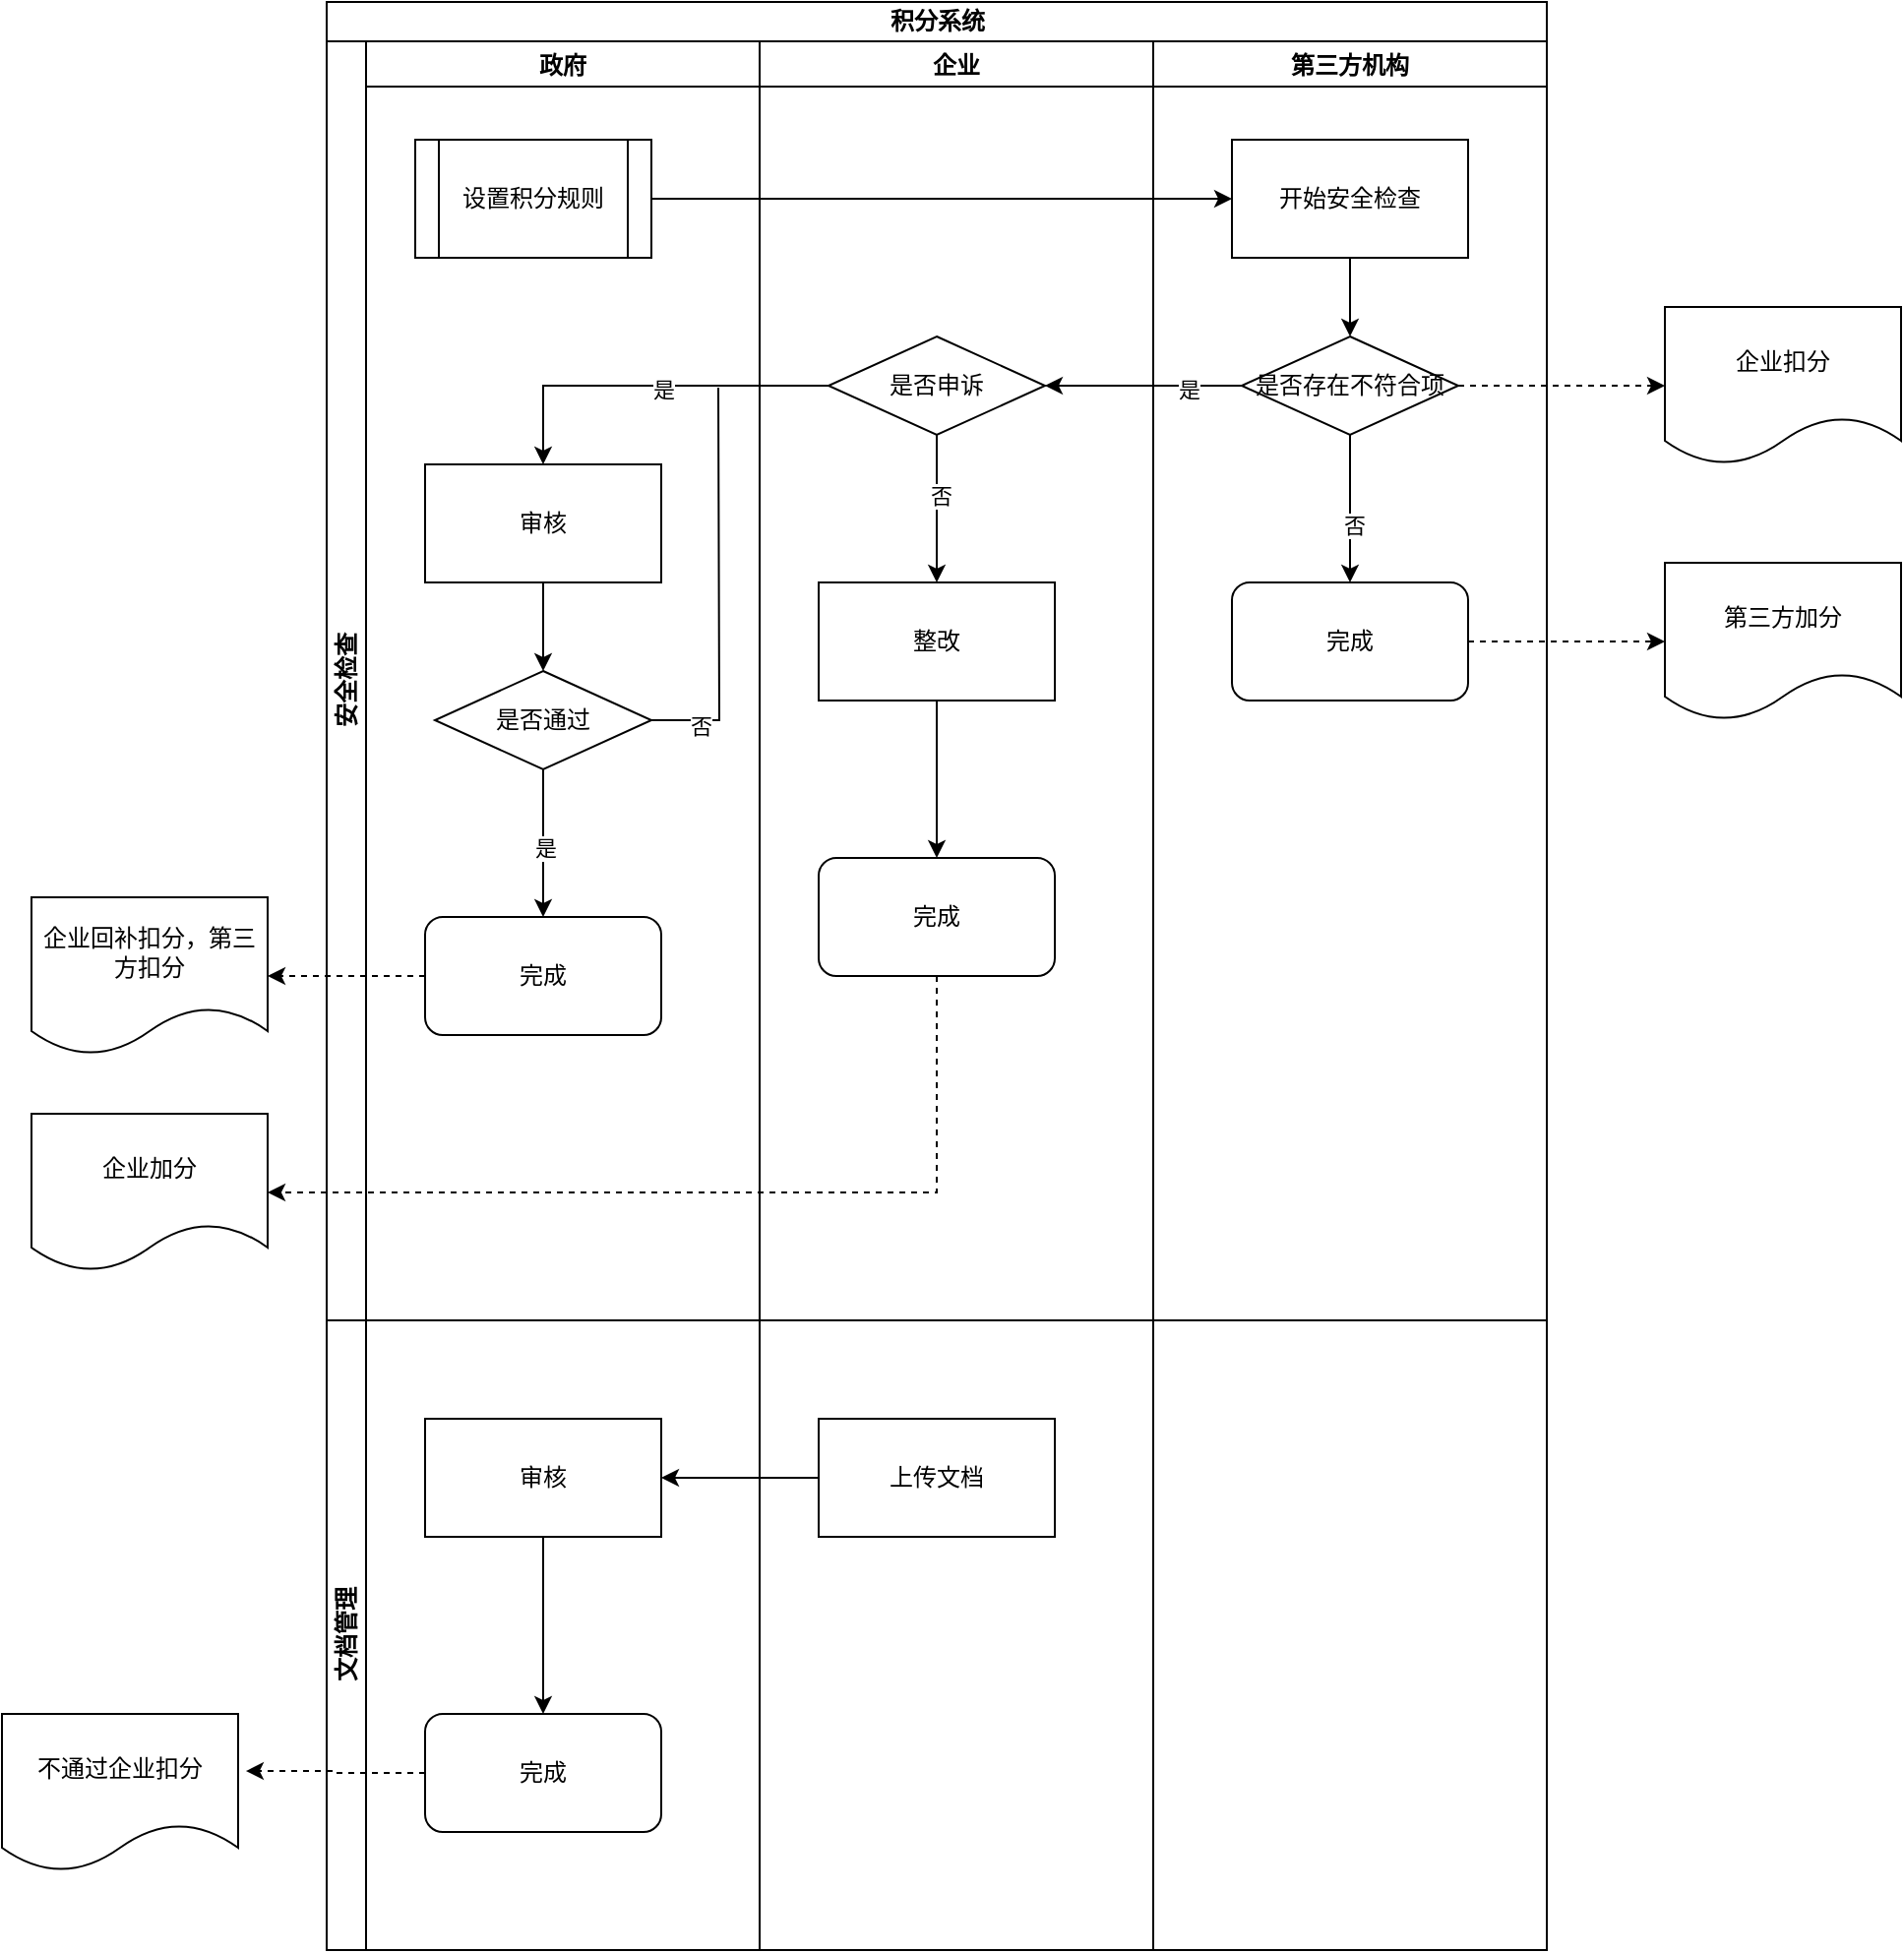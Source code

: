 <mxfile version="21.1.5" type="github">
  <diagram id="C5RBs43oDa-KdzZeNtuy" name="Page-1">
    <mxGraphModel dx="1434" dy="796" grid="1" gridSize="10" guides="1" tooltips="1" connect="1" arrows="1" fold="1" page="1" pageScale="1" pageWidth="827" pageHeight="1169" math="0" shadow="0">
      <root>
        <mxCell id="WIyWlLk6GJQsqaUBKTNV-0" />
        <mxCell id="WIyWlLk6GJQsqaUBKTNV-1" parent="WIyWlLk6GJQsqaUBKTNV-0" />
        <mxCell id="vo5_xbkKXeh1uVnPVetr-8" value="积分系统" style="swimlane;childLayout=stackLayout;resizeParent=1;resizeParentMax=0;horizontal=1;startSize=20;horizontalStack=0;html=1;" parent="WIyWlLk6GJQsqaUBKTNV-1" vertex="1">
          <mxGeometry x="170" y="20" width="620" height="990" as="geometry" />
        </mxCell>
        <mxCell id="vo5_xbkKXeh1uVnPVetr-9" value="安全检查" style="swimlane;startSize=20;horizontal=0;html=1;" parent="vo5_xbkKXeh1uVnPVetr-8" vertex="1">
          <mxGeometry y="20" width="620" height="650" as="geometry" />
        </mxCell>
        <mxCell id="vo5_xbkKXeh1uVnPVetr-12" value="政府" style="swimlane;startSize=23;" parent="vo5_xbkKXeh1uVnPVetr-9" vertex="1">
          <mxGeometry x="20" width="200" height="650" as="geometry" />
        </mxCell>
        <mxCell id="vo5_xbkKXeh1uVnPVetr-37" value="" style="edgeStyle=orthogonalEdgeStyle;rounded=0;orthogonalLoop=1;jettySize=auto;html=1;" parent="vo5_xbkKXeh1uVnPVetr-12" source="vo5_xbkKXeh1uVnPVetr-35" target="vo5_xbkKXeh1uVnPVetr-29" edge="1">
          <mxGeometry relative="1" as="geometry" />
        </mxCell>
        <mxCell id="vo5_xbkKXeh1uVnPVetr-35" value="审核" style="whiteSpace=wrap;html=1;" parent="vo5_xbkKXeh1uVnPVetr-12" vertex="1">
          <mxGeometry x="30" y="215" width="120" height="60" as="geometry" />
        </mxCell>
        <mxCell id="vo5_xbkKXeh1uVnPVetr-39" value="" style="edgeStyle=orthogonalEdgeStyle;rounded=0;orthogonalLoop=1;jettySize=auto;html=1;" parent="vo5_xbkKXeh1uVnPVetr-12" source="vo5_xbkKXeh1uVnPVetr-29" target="vo5_xbkKXeh1uVnPVetr-38" edge="1">
          <mxGeometry relative="1" as="geometry" />
        </mxCell>
        <mxCell id="vo5_xbkKXeh1uVnPVetr-53" value="是" style="edgeLabel;html=1;align=center;verticalAlign=middle;resizable=0;points=[];" parent="vo5_xbkKXeh1uVnPVetr-39" vertex="1" connectable="0">
          <mxGeometry x="0.067" y="1" relative="1" as="geometry">
            <mxPoint as="offset" />
          </mxGeometry>
        </mxCell>
        <mxCell id="vo5_xbkKXeh1uVnPVetr-44" style="rounded=0;orthogonalLoop=1;jettySize=auto;html=1;edgeStyle=orthogonalEdgeStyle;strokeColor=default;endArrow=none;endFill=0;" parent="vo5_xbkKXeh1uVnPVetr-12" source="vo5_xbkKXeh1uVnPVetr-29" edge="1">
          <mxGeometry relative="1" as="geometry">
            <mxPoint x="179" y="176" as="targetPoint" />
          </mxGeometry>
        </mxCell>
        <mxCell id="vo5_xbkKXeh1uVnPVetr-52" value="否" style="edgeLabel;html=1;align=center;verticalAlign=middle;resizable=0;points=[];" parent="vo5_xbkKXeh1uVnPVetr-44" vertex="1" connectable="0">
          <mxGeometry x="-0.754" y="-3" relative="1" as="geometry">
            <mxPoint as="offset" />
          </mxGeometry>
        </mxCell>
        <mxCell id="vo5_xbkKXeh1uVnPVetr-29" value="是否通过" style="rhombus;whiteSpace=wrap;html=1;" parent="vo5_xbkKXeh1uVnPVetr-12" vertex="1">
          <mxGeometry x="35" y="320" width="110" height="50" as="geometry" />
        </mxCell>
        <mxCell id="vo5_xbkKXeh1uVnPVetr-38" value="完成" style="rounded=1;whiteSpace=wrap;html=1;" parent="vo5_xbkKXeh1uVnPVetr-12" vertex="1">
          <mxGeometry x="30" y="445" width="120" height="60" as="geometry" />
        </mxCell>
        <mxCell id="vo5_xbkKXeh1uVnPVetr-21" value="设置积分规则" style="shape=process;whiteSpace=wrap;html=1;backgroundOutline=1;" parent="vo5_xbkKXeh1uVnPVetr-12" vertex="1">
          <mxGeometry x="25" y="50" width="120" height="60" as="geometry" />
        </mxCell>
        <mxCell id="vo5_xbkKXeh1uVnPVetr-13" value="企业" style="swimlane;" parent="vo5_xbkKXeh1uVnPVetr-9" vertex="1">
          <mxGeometry x="220" width="200" height="650" as="geometry" />
        </mxCell>
        <mxCell id="vo5_xbkKXeh1uVnPVetr-30" value="是否申诉" style="rhombus;whiteSpace=wrap;html=1;" parent="vo5_xbkKXeh1uVnPVetr-13" vertex="1">
          <mxGeometry x="35" y="150" width="110" height="50" as="geometry" />
        </mxCell>
        <mxCell id="vo5_xbkKXeh1uVnPVetr-31" value="整改" style="whiteSpace=wrap;html=1;" parent="vo5_xbkKXeh1uVnPVetr-13" vertex="1">
          <mxGeometry x="30" y="275" width="120" height="60" as="geometry" />
        </mxCell>
        <mxCell id="vo5_xbkKXeh1uVnPVetr-32" value="" style="edgeStyle=orthogonalEdgeStyle;rounded=0;orthogonalLoop=1;jettySize=auto;html=1;" parent="vo5_xbkKXeh1uVnPVetr-13" source="vo5_xbkKXeh1uVnPVetr-30" target="vo5_xbkKXeh1uVnPVetr-31" edge="1">
          <mxGeometry relative="1" as="geometry" />
        </mxCell>
        <mxCell id="vo5_xbkKXeh1uVnPVetr-50" value="否" style="edgeLabel;html=1;align=center;verticalAlign=middle;resizable=0;points=[];" parent="vo5_xbkKXeh1uVnPVetr-32" vertex="1" connectable="0">
          <mxGeometry x="-0.173" y="2" relative="1" as="geometry">
            <mxPoint as="offset" />
          </mxGeometry>
        </mxCell>
        <mxCell id="vo5_xbkKXeh1uVnPVetr-33" value="完成" style="rounded=1;whiteSpace=wrap;html=1;" parent="vo5_xbkKXeh1uVnPVetr-13" vertex="1">
          <mxGeometry x="30" y="415" width="120" height="60" as="geometry" />
        </mxCell>
        <mxCell id="vo5_xbkKXeh1uVnPVetr-34" value="" style="edgeStyle=orthogonalEdgeStyle;rounded=0;orthogonalLoop=1;jettySize=auto;html=1;" parent="vo5_xbkKXeh1uVnPVetr-13" source="vo5_xbkKXeh1uVnPVetr-31" target="vo5_xbkKXeh1uVnPVetr-33" edge="1">
          <mxGeometry relative="1" as="geometry" />
        </mxCell>
        <mxCell id="vo5_xbkKXeh1uVnPVetr-18" value="第三方机构" style="swimlane;" parent="vo5_xbkKXeh1uVnPVetr-9" vertex="1">
          <mxGeometry x="420" width="200" height="650" as="geometry" />
        </mxCell>
        <mxCell id="vo5_xbkKXeh1uVnPVetr-42" value="" style="edgeStyle=orthogonalEdgeStyle;rounded=0;orthogonalLoop=1;jettySize=auto;html=1;" parent="vo5_xbkKXeh1uVnPVetr-18" source="vo5_xbkKXeh1uVnPVetr-22" target="vo5_xbkKXeh1uVnPVetr-41" edge="1">
          <mxGeometry relative="1" as="geometry" />
        </mxCell>
        <mxCell id="vo5_xbkKXeh1uVnPVetr-48" value="否" style="edgeLabel;html=1;align=center;verticalAlign=middle;resizable=0;points=[];" parent="vo5_xbkKXeh1uVnPVetr-42" vertex="1" connectable="0">
          <mxGeometry x="0.227" y="2" relative="1" as="geometry">
            <mxPoint as="offset" />
          </mxGeometry>
        </mxCell>
        <mxCell id="vo5_xbkKXeh1uVnPVetr-22" value="是否存在不符合项" style="rhombus;whiteSpace=wrap;html=1;" parent="vo5_xbkKXeh1uVnPVetr-18" vertex="1">
          <mxGeometry x="45" y="150" width="110" height="50" as="geometry" />
        </mxCell>
        <mxCell id="vo5_xbkKXeh1uVnPVetr-23" value="" style="edgeStyle=orthogonalEdgeStyle;rounded=0;orthogonalLoop=1;jettySize=auto;html=1;" parent="vo5_xbkKXeh1uVnPVetr-18" source="vo5_xbkKXeh1uVnPVetr-20" target="vo5_xbkKXeh1uVnPVetr-22" edge="1">
          <mxGeometry relative="1" as="geometry" />
        </mxCell>
        <mxCell id="vo5_xbkKXeh1uVnPVetr-20" value="开始安全检查" style="whiteSpace=wrap;html=1;" parent="vo5_xbkKXeh1uVnPVetr-18" vertex="1">
          <mxGeometry x="40" y="50" width="120" height="60" as="geometry" />
        </mxCell>
        <mxCell id="vo5_xbkKXeh1uVnPVetr-41" value="完成" style="rounded=1;whiteSpace=wrap;html=1;" parent="vo5_xbkKXeh1uVnPVetr-18" vertex="1">
          <mxGeometry x="40" y="275" width="120" height="60" as="geometry" />
        </mxCell>
        <mxCell id="vo5_xbkKXeh1uVnPVetr-36" value="" style="edgeStyle=orthogonalEdgeStyle;rounded=0;orthogonalLoop=1;jettySize=auto;html=1;" parent="vo5_xbkKXeh1uVnPVetr-9" source="vo5_xbkKXeh1uVnPVetr-30" target="vo5_xbkKXeh1uVnPVetr-35" edge="1">
          <mxGeometry relative="1" as="geometry" />
        </mxCell>
        <mxCell id="vo5_xbkKXeh1uVnPVetr-51" value="是" style="edgeLabel;html=1;align=center;verticalAlign=middle;resizable=0;points=[];" parent="vo5_xbkKXeh1uVnPVetr-36" vertex="1" connectable="0">
          <mxGeometry x="-0.092" y="2" relative="1" as="geometry">
            <mxPoint as="offset" />
          </mxGeometry>
        </mxCell>
        <mxCell id="vo5_xbkKXeh1uVnPVetr-40" value="" style="edgeStyle=orthogonalEdgeStyle;rounded=0;orthogonalLoop=1;jettySize=auto;html=1;" parent="vo5_xbkKXeh1uVnPVetr-9" source="vo5_xbkKXeh1uVnPVetr-22" target="vo5_xbkKXeh1uVnPVetr-30" edge="1">
          <mxGeometry relative="1" as="geometry" />
        </mxCell>
        <mxCell id="vo5_xbkKXeh1uVnPVetr-49" value="是" style="edgeLabel;html=1;align=center;verticalAlign=middle;resizable=0;points=[];" parent="vo5_xbkKXeh1uVnPVetr-40" vertex="1" connectable="0">
          <mxGeometry x="-0.46" y="2" relative="1" as="geometry">
            <mxPoint as="offset" />
          </mxGeometry>
        </mxCell>
        <mxCell id="vo5_xbkKXeh1uVnPVetr-43" style="edgeStyle=orthogonalEdgeStyle;rounded=0;orthogonalLoop=1;jettySize=auto;html=1;entryX=0;entryY=0.5;entryDx=0;entryDy=0;" parent="vo5_xbkKXeh1uVnPVetr-9" source="vo5_xbkKXeh1uVnPVetr-21" target="vo5_xbkKXeh1uVnPVetr-20" edge="1">
          <mxGeometry relative="1" as="geometry" />
        </mxCell>
        <mxCell id="vo5_xbkKXeh1uVnPVetr-54" value="企业回补扣分，第三方扣分" style="shape=document;whiteSpace=wrap;html=1;boundedLbl=1;rounded=1;" parent="vo5_xbkKXeh1uVnPVetr-9" vertex="1">
          <mxGeometry x="-150" y="435" width="120" height="80" as="geometry" />
        </mxCell>
        <mxCell id="vo5_xbkKXeh1uVnPVetr-55" value="" style="edgeStyle=orthogonalEdgeStyle;rounded=0;orthogonalLoop=1;jettySize=auto;html=1;dashed=1;" parent="vo5_xbkKXeh1uVnPVetr-9" source="vo5_xbkKXeh1uVnPVetr-38" target="vo5_xbkKXeh1uVnPVetr-54" edge="1">
          <mxGeometry relative="1" as="geometry" />
        </mxCell>
        <mxCell id="vo5_xbkKXeh1uVnPVetr-10" value="文档管理" style="swimlane;startSize=20;horizontal=0;html=1;" parent="vo5_xbkKXeh1uVnPVetr-8" vertex="1">
          <mxGeometry y="670" width="620" height="320" as="geometry" />
        </mxCell>
        <mxCell id="vo5_xbkKXeh1uVnPVetr-74" value="" style="swimlane;startSize=0;" parent="vo5_xbkKXeh1uVnPVetr-10" vertex="1">
          <mxGeometry x="420" width="200" height="320" as="geometry" />
        </mxCell>
        <mxCell id="vo5_xbkKXeh1uVnPVetr-89" value="" style="edgeStyle=orthogonalEdgeStyle;rounded=0;orthogonalLoop=1;jettySize=auto;html=1;" parent="vo5_xbkKXeh1uVnPVetr-10" source="vo5_xbkKXeh1uVnPVetr-76" target="vo5_xbkKXeh1uVnPVetr-83" edge="1">
          <mxGeometry relative="1" as="geometry" />
        </mxCell>
        <mxCell id="vo5_xbkKXeh1uVnPVetr-76" value="审核" style="whiteSpace=wrap;html=1;" parent="vo5_xbkKXeh1uVnPVetr-10" vertex="1">
          <mxGeometry x="50" y="50" width="120" height="60" as="geometry" />
        </mxCell>
        <mxCell id="vo5_xbkKXeh1uVnPVetr-83" value="完成" style="rounded=1;whiteSpace=wrap;html=1;" parent="vo5_xbkKXeh1uVnPVetr-10" vertex="1">
          <mxGeometry x="50" y="200" width="120" height="60" as="geometry" />
        </mxCell>
        <mxCell id="vo5_xbkKXeh1uVnPVetr-68" value="" style="swimlane;startSize=0;" parent="vo5_xbkKXeh1uVnPVetr-10" vertex="1">
          <mxGeometry x="220" width="200" height="320" as="geometry" />
        </mxCell>
        <mxCell id="vo5_xbkKXeh1uVnPVetr-57" value="企业加分" style="shape=document;whiteSpace=wrap;html=1;boundedLbl=1;" parent="WIyWlLk6GJQsqaUBKTNV-1" vertex="1">
          <mxGeometry x="20" y="585" width="120" height="80" as="geometry" />
        </mxCell>
        <mxCell id="vo5_xbkKXeh1uVnPVetr-58" style="edgeStyle=orthogonalEdgeStyle;rounded=0;orthogonalLoop=1;jettySize=auto;html=1;entryX=1;entryY=0.5;entryDx=0;entryDy=0;dashed=1;" parent="WIyWlLk6GJQsqaUBKTNV-1" source="vo5_xbkKXeh1uVnPVetr-33" target="vo5_xbkKXeh1uVnPVetr-57" edge="1">
          <mxGeometry relative="1" as="geometry">
            <Array as="points">
              <mxPoint x="480" y="625" />
            </Array>
          </mxGeometry>
        </mxCell>
        <mxCell id="vo5_xbkKXeh1uVnPVetr-61" value="企业扣分" style="shape=document;whiteSpace=wrap;html=1;boundedLbl=1;" parent="WIyWlLk6GJQsqaUBKTNV-1" vertex="1">
          <mxGeometry x="850" y="175" width="120" height="80" as="geometry" />
        </mxCell>
        <mxCell id="vo5_xbkKXeh1uVnPVetr-62" style="edgeStyle=orthogonalEdgeStyle;rounded=0;orthogonalLoop=1;jettySize=auto;html=1;dashed=1;" parent="WIyWlLk6GJQsqaUBKTNV-1" source="vo5_xbkKXeh1uVnPVetr-22" target="vo5_xbkKXeh1uVnPVetr-61" edge="1">
          <mxGeometry relative="1" as="geometry" />
        </mxCell>
        <mxCell id="vo5_xbkKXeh1uVnPVetr-63" value="第三方加分" style="shape=document;whiteSpace=wrap;html=1;boundedLbl=1;rounded=1;" parent="WIyWlLk6GJQsqaUBKTNV-1" vertex="1">
          <mxGeometry x="850" y="305" width="120" height="80" as="geometry" />
        </mxCell>
        <mxCell id="vo5_xbkKXeh1uVnPVetr-64" value="" style="edgeStyle=orthogonalEdgeStyle;rounded=0;orthogonalLoop=1;jettySize=auto;html=1;dashed=1;" parent="WIyWlLk6GJQsqaUBKTNV-1" source="vo5_xbkKXeh1uVnPVetr-41" target="vo5_xbkKXeh1uVnPVetr-63" edge="1">
          <mxGeometry relative="1" as="geometry" />
        </mxCell>
        <mxCell id="vo5_xbkKXeh1uVnPVetr-77" value="" style="edgeStyle=orthogonalEdgeStyle;rounded=0;orthogonalLoop=1;jettySize=auto;html=1;" parent="WIyWlLk6GJQsqaUBKTNV-1" source="vo5_xbkKXeh1uVnPVetr-75" target="vo5_xbkKXeh1uVnPVetr-76" edge="1">
          <mxGeometry relative="1" as="geometry" />
        </mxCell>
        <mxCell id="vo5_xbkKXeh1uVnPVetr-75" value="上传文档" style="whiteSpace=wrap;html=1;" parent="WIyWlLk6GJQsqaUBKTNV-1" vertex="1">
          <mxGeometry x="420" y="740" width="120" height="60" as="geometry" />
        </mxCell>
        <mxCell id="vo5_xbkKXeh1uVnPVetr-86" value="不通过企业扣分" style="shape=document;whiteSpace=wrap;html=1;boundedLbl=1;rounded=1;" parent="WIyWlLk6GJQsqaUBKTNV-1" vertex="1">
          <mxGeometry x="5" y="890" width="120" height="80" as="geometry" />
        </mxCell>
        <mxCell id="vo5_xbkKXeh1uVnPVetr-90" style="edgeStyle=orthogonalEdgeStyle;rounded=0;orthogonalLoop=1;jettySize=auto;html=1;entryX=1.033;entryY=0.363;entryDx=0;entryDy=0;entryPerimeter=0;dashed=1;" parent="WIyWlLk6GJQsqaUBKTNV-1" source="vo5_xbkKXeh1uVnPVetr-83" target="vo5_xbkKXeh1uVnPVetr-86" edge="1">
          <mxGeometry relative="1" as="geometry" />
        </mxCell>
      </root>
    </mxGraphModel>
  </diagram>
</mxfile>
